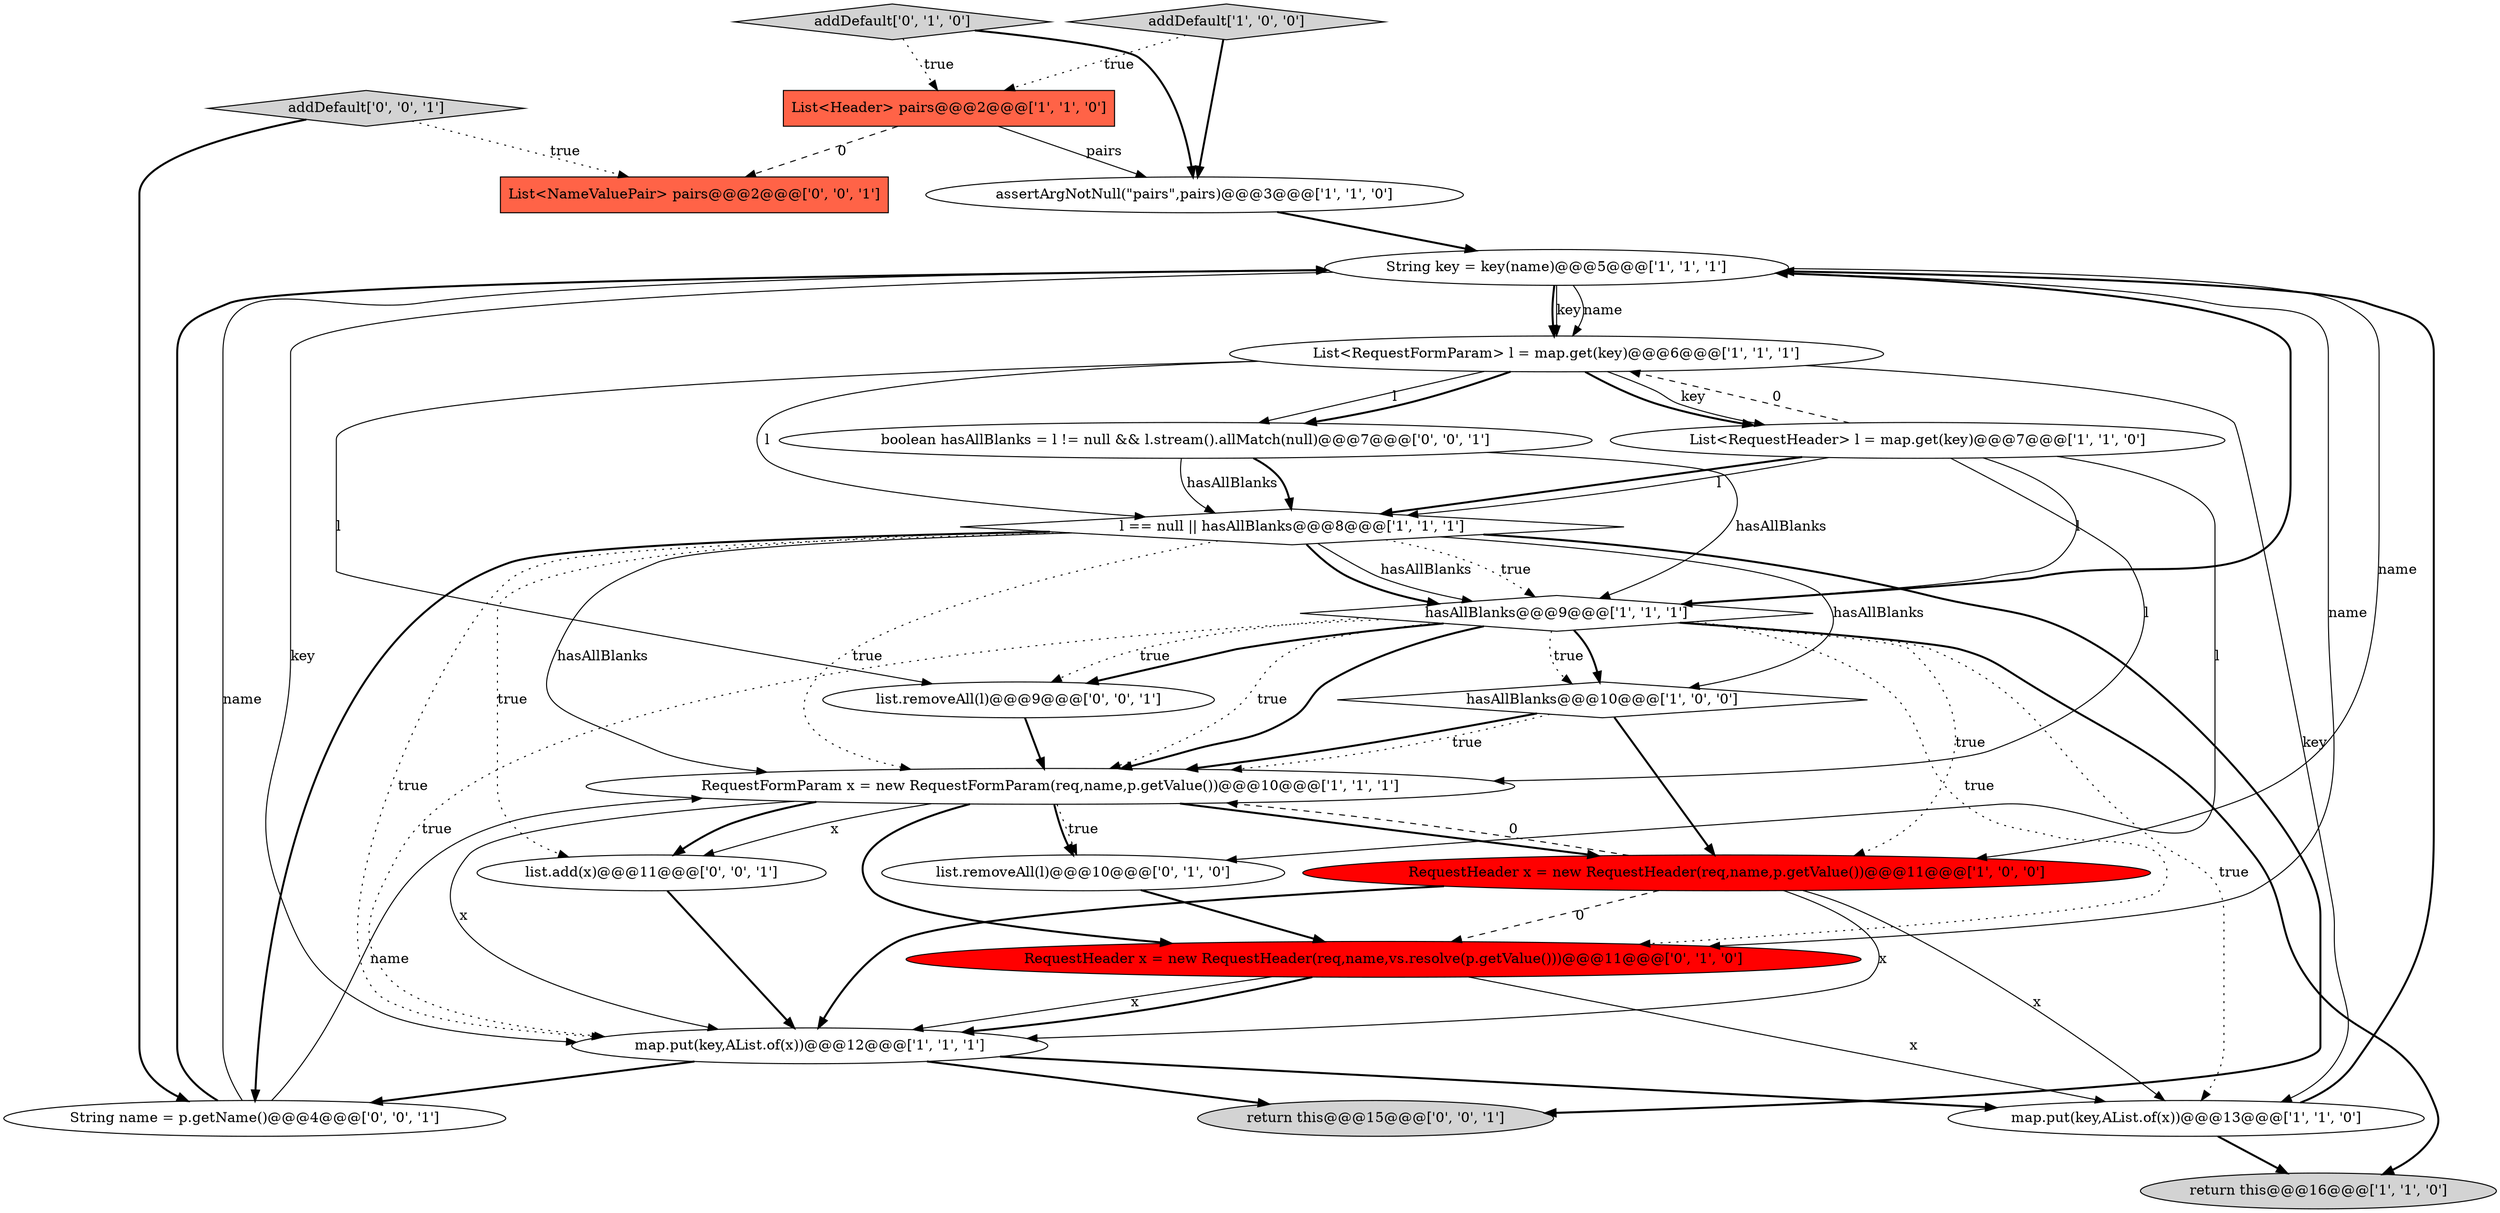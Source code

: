 digraph {
9 [style = filled, label = "List<Header> pairs@@@2@@@['1', '1', '0']", fillcolor = tomato, shape = box image = "AAA0AAABBB1BBB"];
17 [style = filled, label = "list.removeAll(l)@@@9@@@['0', '0', '1']", fillcolor = white, shape = ellipse image = "AAA0AAABBB3BBB"];
15 [style = filled, label = "addDefault['0', '1', '0']", fillcolor = lightgray, shape = diamond image = "AAA0AAABBB2BBB"];
23 [style = filled, label = "String name = p.getName()@@@4@@@['0', '0', '1']", fillcolor = white, shape = ellipse image = "AAA0AAABBB3BBB"];
3 [style = filled, label = "assertArgNotNull(\"pairs\",pairs)@@@3@@@['1', '1', '0']", fillcolor = white, shape = ellipse image = "AAA0AAABBB1BBB"];
6 [style = filled, label = "String key = key(name)@@@5@@@['1', '1', '1']", fillcolor = white, shape = ellipse image = "AAA0AAABBB1BBB"];
5 [style = filled, label = "List<RequestFormParam> l = map.get(key)@@@6@@@['1', '1', '1']", fillcolor = white, shape = ellipse image = "AAA0AAABBB1BBB"];
22 [style = filled, label = "list.add(x)@@@11@@@['0', '0', '1']", fillcolor = white, shape = ellipse image = "AAA0AAABBB3BBB"];
8 [style = filled, label = "hasAllBlanks@@@9@@@['1', '1', '1']", fillcolor = white, shape = diamond image = "AAA0AAABBB1BBB"];
11 [style = filled, label = "RequestFormParam x = new RequestFormParam(req,name,p.getValue())@@@10@@@['1', '1', '1']", fillcolor = white, shape = ellipse image = "AAA0AAABBB1BBB"];
19 [style = filled, label = "return this@@@15@@@['0', '0', '1']", fillcolor = lightgray, shape = ellipse image = "AAA0AAABBB3BBB"];
2 [style = filled, label = "return this@@@16@@@['1', '1', '0']", fillcolor = lightgray, shape = ellipse image = "AAA0AAABBB1BBB"];
20 [style = filled, label = "addDefault['0', '0', '1']", fillcolor = lightgray, shape = diamond image = "AAA0AAABBB3BBB"];
7 [style = filled, label = "l == null || hasAllBlanks@@@8@@@['1', '1', '1']", fillcolor = white, shape = diamond image = "AAA0AAABBB1BBB"];
4 [style = filled, label = "map.put(key,AList.of(x))@@@12@@@['1', '1', '1']", fillcolor = white, shape = ellipse image = "AAA0AAABBB1BBB"];
10 [style = filled, label = "List<RequestHeader> l = map.get(key)@@@7@@@['1', '1', '0']", fillcolor = white, shape = ellipse image = "AAA0AAABBB1BBB"];
14 [style = filled, label = "list.removeAll(l)@@@10@@@['0', '1', '0']", fillcolor = white, shape = ellipse image = "AAA0AAABBB2BBB"];
21 [style = filled, label = "boolean hasAllBlanks = l != null && l.stream().allMatch(null)@@@7@@@['0', '0', '1']", fillcolor = white, shape = ellipse image = "AAA0AAABBB3BBB"];
13 [style = filled, label = "RequestHeader x = new RequestHeader(req,name,p.getValue())@@@11@@@['1', '0', '0']", fillcolor = red, shape = ellipse image = "AAA1AAABBB1BBB"];
16 [style = filled, label = "RequestHeader x = new RequestHeader(req,name,vs.resolve(p.getValue()))@@@11@@@['0', '1', '0']", fillcolor = red, shape = ellipse image = "AAA1AAABBB2BBB"];
18 [style = filled, label = "List<NameValuePair> pairs@@@2@@@['0', '0', '1']", fillcolor = tomato, shape = box image = "AAA0AAABBB3BBB"];
1 [style = filled, label = "map.put(key,AList.of(x))@@@13@@@['1', '1', '0']", fillcolor = white, shape = ellipse image = "AAA0AAABBB1BBB"];
12 [style = filled, label = "addDefault['1', '0', '0']", fillcolor = lightgray, shape = diamond image = "AAA0AAABBB1BBB"];
0 [style = filled, label = "hasAllBlanks@@@10@@@['1', '0', '0']", fillcolor = white, shape = diamond image = "AAA0AAABBB1BBB"];
14->16 [style = bold, label=""];
11->16 [style = bold, label=""];
5->10 [style = bold, label=""];
6->16 [style = solid, label="name"];
21->8 [style = solid, label="hasAllBlanks"];
21->7 [style = solid, label="hasAllBlanks"];
0->13 [style = bold, label=""];
10->8 [style = solid, label="l"];
11->14 [style = bold, label=""];
13->4 [style = solid, label="x"];
9->18 [style = dashed, label="0"];
6->13 [style = solid, label="name"];
8->17 [style = dotted, label="true"];
4->19 [style = bold, label=""];
8->16 [style = dotted, label="true"];
7->0 [style = solid, label="hasAllBlanks"];
23->6 [style = solid, label="name"];
11->14 [style = dotted, label="true"];
0->11 [style = bold, label=""];
7->11 [style = solid, label="hasAllBlanks"];
3->6 [style = bold, label=""];
5->21 [style = solid, label="l"];
8->6 [style = bold, label=""];
6->5 [style = solid, label="key"];
7->8 [style = bold, label=""];
15->3 [style = bold, label=""];
10->7 [style = bold, label=""];
17->11 [style = bold, label=""];
23->11 [style = solid, label="name"];
8->4 [style = dotted, label="true"];
15->9 [style = dotted, label="true"];
22->4 [style = bold, label=""];
20->18 [style = dotted, label="true"];
8->0 [style = bold, label=""];
8->17 [style = bold, label=""];
5->21 [style = bold, label=""];
6->5 [style = solid, label="name"];
7->8 [style = solid, label="hasAllBlanks"];
6->5 [style = bold, label=""];
8->1 [style = dotted, label="true"];
16->4 [style = solid, label="x"];
1->6 [style = bold, label=""];
20->23 [style = bold, label=""];
7->11 [style = dotted, label="true"];
8->2 [style = bold, label=""];
16->1 [style = solid, label="x"];
5->7 [style = solid, label="l"];
5->17 [style = solid, label="l"];
23->6 [style = bold, label=""];
11->13 [style = bold, label=""];
7->23 [style = bold, label=""];
7->4 [style = dotted, label="true"];
13->16 [style = dashed, label="0"];
11->22 [style = bold, label=""];
11->4 [style = solid, label="x"];
8->11 [style = dotted, label="true"];
5->1 [style = solid, label="key"];
10->7 [style = solid, label="l"];
9->3 [style = solid, label="pairs"];
21->7 [style = bold, label=""];
10->14 [style = solid, label="l"];
10->11 [style = solid, label="l"];
4->1 [style = bold, label=""];
1->2 [style = bold, label=""];
12->3 [style = bold, label=""];
8->0 [style = dotted, label="true"];
8->13 [style = dotted, label="true"];
16->4 [style = bold, label=""];
7->22 [style = dotted, label="true"];
10->5 [style = dashed, label="0"];
7->8 [style = dotted, label="true"];
12->9 [style = dotted, label="true"];
5->10 [style = solid, label="key"];
8->11 [style = bold, label=""];
6->4 [style = solid, label="key"];
7->19 [style = bold, label=""];
0->11 [style = dotted, label="true"];
13->1 [style = solid, label="x"];
4->23 [style = bold, label=""];
13->11 [style = dashed, label="0"];
11->22 [style = solid, label="x"];
13->4 [style = bold, label=""];
}
